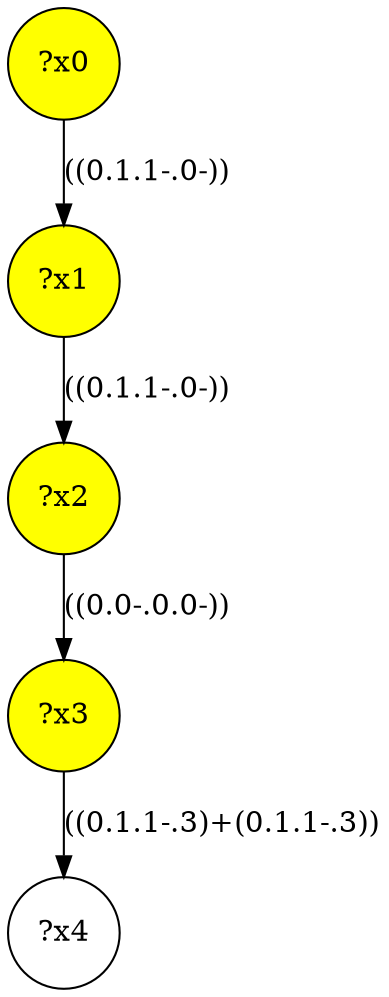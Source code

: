 digraph g {
	x3 [fillcolor="yellow", style="filled," shape=circle, label="?x3"];
	x0 [fillcolor="yellow", style="filled," shape=circle, label="?x0"];
	x1 [fillcolor="yellow", style="filled," shape=circle, label="?x1"];
	x2 [fillcolor="yellow", style="filled," shape=circle, label="?x2"];
	x0 -> x1 [label="((0.1.1-.0-))"];
	x1 -> x2 [label="((0.1.1-.0-))"];
	x2 -> x3 [label="((0.0-.0.0-))"];
	x4 [shape=circle, label="?x4"];
	x3 -> x4 [label="((0.1.1-.3)+(0.1.1-.3))"];
}
